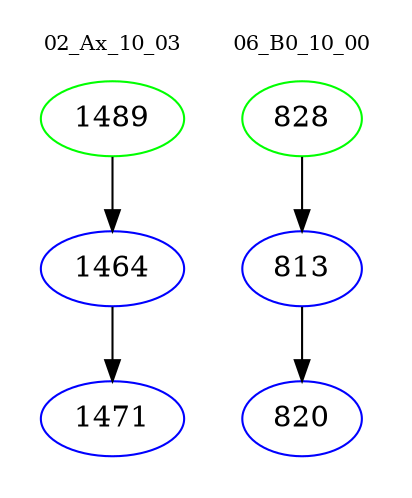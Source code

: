 digraph{
subgraph cluster_0 {
color = white
label = "02_Ax_10_03";
fontsize=10;
T0_1489 [label="1489", color="green"]
T0_1489 -> T0_1464 [color="black"]
T0_1464 [label="1464", color="blue"]
T0_1464 -> T0_1471 [color="black"]
T0_1471 [label="1471", color="blue"]
}
subgraph cluster_1 {
color = white
label = "06_B0_10_00";
fontsize=10;
T1_828 [label="828", color="green"]
T1_828 -> T1_813 [color="black"]
T1_813 [label="813", color="blue"]
T1_813 -> T1_820 [color="black"]
T1_820 [label="820", color="blue"]
}
}
